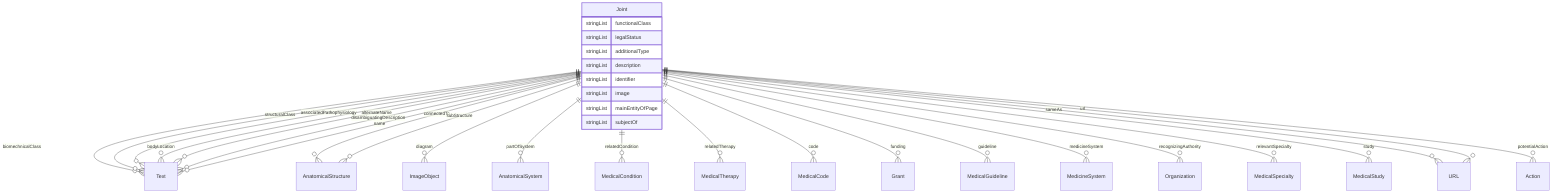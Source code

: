 erDiagram
Joint {
    stringList functionalClass  
    stringList legalStatus  
    stringList additionalType  
    stringList description  
    stringList identifier  
    stringList image  
    stringList mainEntityOfPage  
    stringList subjectOf  
}

Joint ||--}o Text : "biomechnicalClass"
Joint ||--}o Text : "structuralClass"
Joint ||--}o Text : "associatedPathophysiology"
Joint ||--}o Text : "bodyLocation"
Joint ||--}o AnatomicalStructure : "connectedTo"
Joint ||--}o ImageObject : "diagram"
Joint ||--}o AnatomicalSystem : "partOfSystem"
Joint ||--}o MedicalCondition : "relatedCondition"
Joint ||--}o MedicalTherapy : "relatedTherapy"
Joint ||--}o AnatomicalStructure : "subStructure"
Joint ||--}o MedicalCode : "code"
Joint ||--}o Grant : "funding"
Joint ||--}o MedicalGuideline : "guideline"
Joint ||--}o MedicineSystem : "medicineSystem"
Joint ||--}o Organization : "recognizingAuthority"
Joint ||--}o MedicalSpecialty : "relevantSpecialty"
Joint ||--}o MedicalStudy : "study"
Joint ||--}o Text : "alternateName"
Joint ||--}o Text : "disambiguatingDescription"
Joint ||--}o Text : "name"
Joint ||--}o URL : "sameAs"
Joint ||--}o Action : "potentialAction"
Joint ||--}o URL : "url"